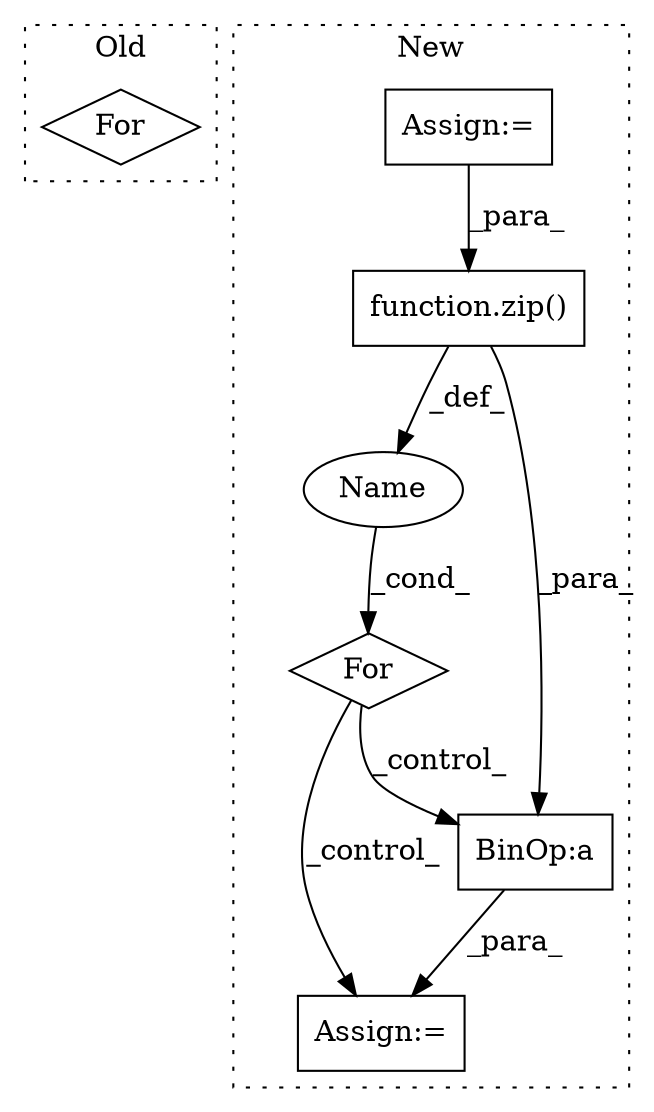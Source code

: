 digraph G {
subgraph cluster0 {
1 [label="For" a="107" s="3676,3915" l="4,119" shape="diamond"];
label = "Old";
style="dotted";
}
subgraph cluster1 {
2 [label="function.zip()" a="75" s="3758,3766" l="4,1" shape="box"];
3 [label="For" a="107" s="3744,3767" l="4,18" shape="diamond"];
4 [label="Assign:=" a="68" s="4111" l="3" shape="box"];
5 [label="Name" a="87" s="3752" l="2" shape="ellipse"];
6 [label="BinOp:a" a="82" s="4125" l="3" shape="box"];
7 [label="Assign:=" a="68" s="3661" l="3" shape="box"];
label = "New";
style="dotted";
}
2 -> 5 [label="_def_"];
2 -> 6 [label="_para_"];
3 -> 4 [label="_control_"];
3 -> 6 [label="_control_"];
5 -> 3 [label="_cond_"];
6 -> 4 [label="_para_"];
7 -> 2 [label="_para_"];
}